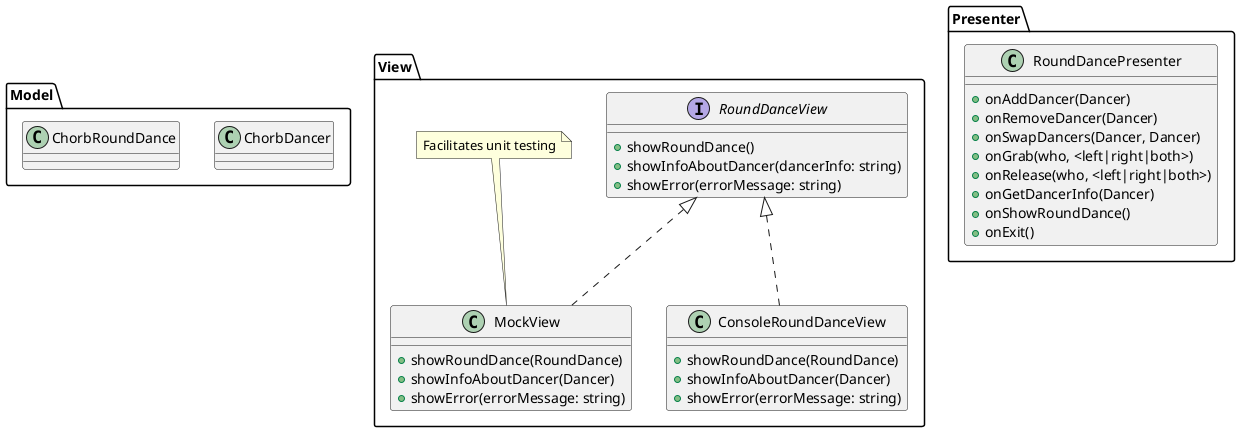 @startuml
package Model {
class ChorbDancer
class ChorbRoundDance
}

package View {
interface RoundDanceView {
+ showRoundDance()
+ showInfoAboutDancer(dancerInfo: string)
+ showError(errorMessage: string)
}

class ConsoleRoundDanceView implements RoundDanceView {
+ showRoundDance(RoundDance)
+ showInfoAboutDancer(Dancer)
+ showError(errorMessage: string)
}

class MockView implements RoundDanceView {
+ showRoundDance(RoundDance)
+ showInfoAboutDancer(Dancer)
+ showError(errorMessage: string)
}
note top of MockView: Facilitates unit testing

}

package Presenter {
class RoundDancePresenter {
+ onAddDancer(Dancer)
+ onRemoveDancer(Dancer)
+ onSwapDancers(Dancer, Dancer)
+ onGrab(who, <left|right|both>)
+ onRelease(who, <left|right|both>)
+ onGetDancerInfo(Dancer)
+ onShowRoundDance()
+ onExit()
}

}
@enduml
